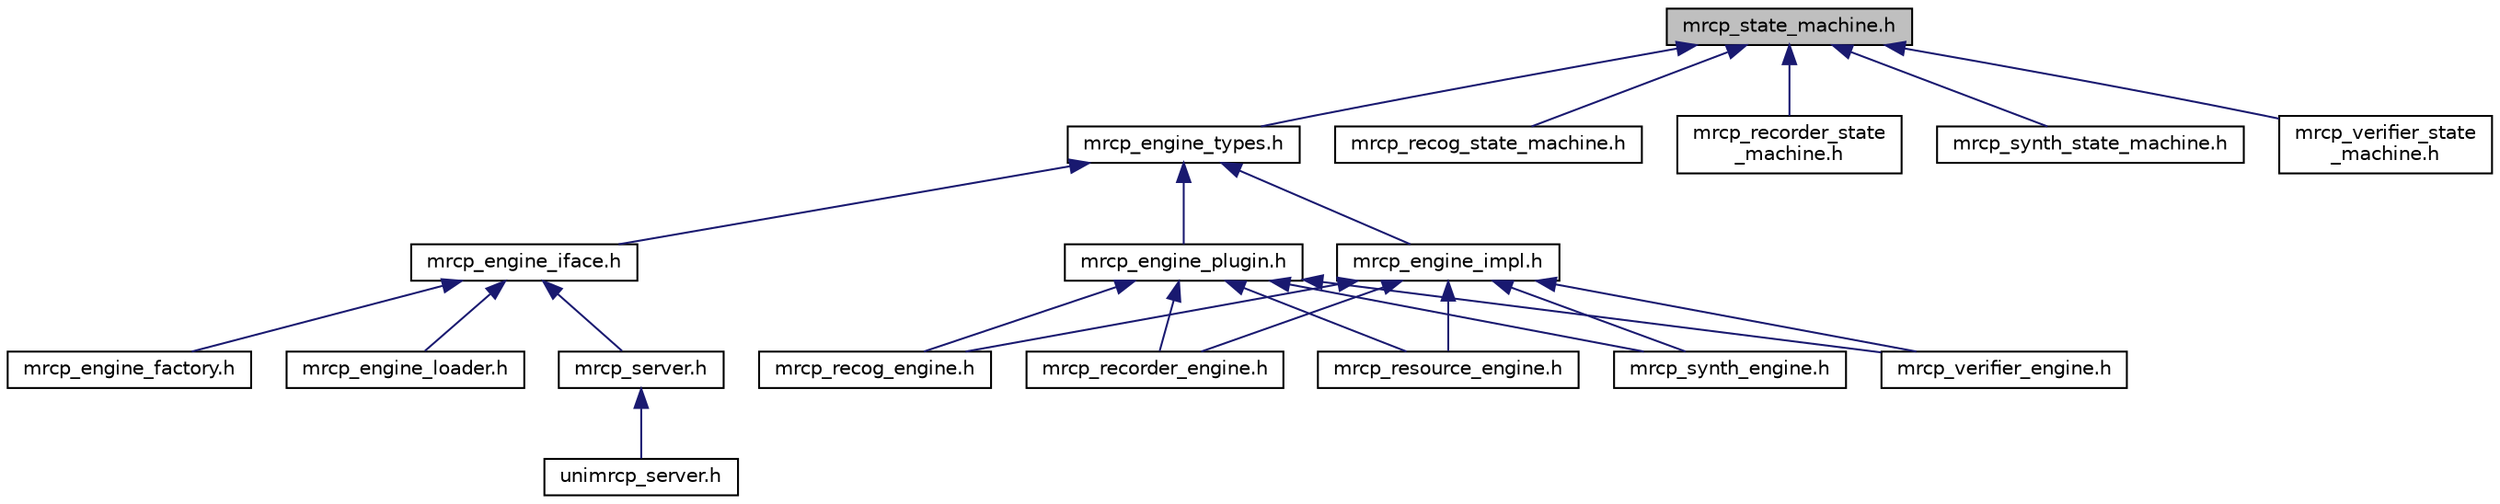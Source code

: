 digraph "mrcp_state_machine.h"
{
  edge [fontname="Helvetica",fontsize="10",labelfontname="Helvetica",labelfontsize="10"];
  node [fontname="Helvetica",fontsize="10",shape=record];
  Node8 [label="mrcp_state_machine.h",height=0.2,width=0.4,color="black", fillcolor="grey75", style="filled", fontcolor="black"];
  Node8 -> Node9 [dir="back",color="midnightblue",fontsize="10",style="solid",fontname="Helvetica"];
  Node9 [label="mrcp_engine_types.h",height=0.2,width=0.4,color="black", fillcolor="white", style="filled",URL="$mrcp__engine__types_8h.html",tooltip="MRCP Engine Types. "];
  Node9 -> Node10 [dir="back",color="midnightblue",fontsize="10",style="solid",fontname="Helvetica"];
  Node10 [label="mrcp_engine_iface.h",height=0.2,width=0.4,color="black", fillcolor="white", style="filled",URL="$mrcp__engine__iface_8h.html",tooltip="MRCP Engine User Interface (typically user is an MRCP server) "];
  Node10 -> Node11 [dir="back",color="midnightblue",fontsize="10",style="solid",fontname="Helvetica"];
  Node11 [label="mrcp_engine_factory.h",height=0.2,width=0.4,color="black", fillcolor="white", style="filled",URL="$mrcp__engine__factory_8h.html",tooltip="Factory of MRCP Engines. "];
  Node10 -> Node12 [dir="back",color="midnightblue",fontsize="10",style="solid",fontname="Helvetica"];
  Node12 [label="mrcp_engine_loader.h",height=0.2,width=0.4,color="black", fillcolor="white", style="filled",URL="$mrcp__engine__loader_8h.html",tooltip="Loader of plugins for MRCP engines. "];
  Node10 -> Node13 [dir="back",color="midnightblue",fontsize="10",style="solid",fontname="Helvetica"];
  Node13 [label="mrcp_server.h",height=0.2,width=0.4,color="black", fillcolor="white", style="filled",URL="$mrcp__server_8h.html",tooltip="MRCP Server. "];
  Node13 -> Node14 [dir="back",color="midnightblue",fontsize="10",style="solid",fontname="Helvetica"];
  Node14 [label="unimrcp_server.h",height=0.2,width=0.4,color="black", fillcolor="white", style="filled",URL="$unimrcp__server_8h.html",tooltip="UniMRCP Server. "];
  Node9 -> Node15 [dir="back",color="midnightblue",fontsize="10",style="solid",fontname="Helvetica"];
  Node15 [label="mrcp_engine_impl.h",height=0.2,width=0.4,color="black", fillcolor="white", style="filled",URL="$mrcp__engine__impl_8h.html",tooltip="MRCP Engine Realization Interface (typically should be implemented in plugins) "];
  Node15 -> Node16 [dir="back",color="midnightblue",fontsize="10",style="solid",fontname="Helvetica"];
  Node16 [label="mrcp_recog_engine.h",height=0.2,width=0.4,color="black", fillcolor="white", style="filled",URL="$mrcp__recog__engine_8h.html",tooltip="Recognizer Engine Includes. "];
  Node15 -> Node17 [dir="back",color="midnightblue",fontsize="10",style="solid",fontname="Helvetica"];
  Node17 [label="mrcp_recorder_engine.h",height=0.2,width=0.4,color="black", fillcolor="white", style="filled",URL="$mrcp__recorder__engine_8h.html",tooltip="Recorder Engine Includes. "];
  Node15 -> Node18 [dir="back",color="midnightblue",fontsize="10",style="solid",fontname="Helvetica"];
  Node18 [label="mrcp_resource_engine.h",height=0.2,width=0.4,color="black", fillcolor="white", style="filled",URL="$mrcp__resource__engine_8h.html",tooltip="Legacy MRCP Resource Engine. "];
  Node15 -> Node19 [dir="back",color="midnightblue",fontsize="10",style="solid",fontname="Helvetica"];
  Node19 [label="mrcp_synth_engine.h",height=0.2,width=0.4,color="black", fillcolor="white", style="filled",URL="$mrcp__synth__engine_8h.html",tooltip="Synthesizer Engine Includes. "];
  Node15 -> Node20 [dir="back",color="midnightblue",fontsize="10",style="solid",fontname="Helvetica"];
  Node20 [label="mrcp_verifier_engine.h",height=0.2,width=0.4,color="black", fillcolor="white", style="filled",URL="$mrcp__verifier__engine_8h.html",tooltip="Verifier Engine Includes. "];
  Node9 -> Node21 [dir="back",color="midnightblue",fontsize="10",style="solid",fontname="Helvetica"];
  Node21 [label="mrcp_engine_plugin.h",height=0.2,width=0.4,color="black", fillcolor="white", style="filled",URL="$mrcp__engine__plugin_8h.html",tooltip="MRCP Engine Plugin. "];
  Node21 -> Node16 [dir="back",color="midnightblue",fontsize="10",style="solid",fontname="Helvetica"];
  Node21 -> Node17 [dir="back",color="midnightblue",fontsize="10",style="solid",fontname="Helvetica"];
  Node21 -> Node18 [dir="back",color="midnightblue",fontsize="10",style="solid",fontname="Helvetica"];
  Node21 -> Node19 [dir="back",color="midnightblue",fontsize="10",style="solid",fontname="Helvetica"];
  Node21 -> Node20 [dir="back",color="midnightblue",fontsize="10",style="solid",fontname="Helvetica"];
  Node8 -> Node22 [dir="back",color="midnightblue",fontsize="10",style="solid",fontname="Helvetica"];
  Node22 [label="mrcp_recog_state_machine.h",height=0.2,width=0.4,color="black", fillcolor="white", style="filled",URL="$mrcp__recog__state__machine_8h.html",tooltip="MRCP Recognizer State Machine. "];
  Node8 -> Node23 [dir="back",color="midnightblue",fontsize="10",style="solid",fontname="Helvetica"];
  Node23 [label="mrcp_recorder_state\l_machine.h",height=0.2,width=0.4,color="black", fillcolor="white", style="filled",URL="$mrcp__recorder__state__machine_8h.html",tooltip="MRCP Recorder State Machine. "];
  Node8 -> Node24 [dir="back",color="midnightblue",fontsize="10",style="solid",fontname="Helvetica"];
  Node24 [label="mrcp_synth_state_machine.h",height=0.2,width=0.4,color="black", fillcolor="white", style="filled",URL="$mrcp__synth__state__machine_8h.html",tooltip="MRCP Synthesizer State Machine. "];
  Node8 -> Node25 [dir="back",color="midnightblue",fontsize="10",style="solid",fontname="Helvetica"];
  Node25 [label="mrcp_verifier_state\l_machine.h",height=0.2,width=0.4,color="black", fillcolor="white", style="filled",URL="$mrcp__verifier__state__machine_8h.html",tooltip="MRCP Verifier State Machine. "];
}
